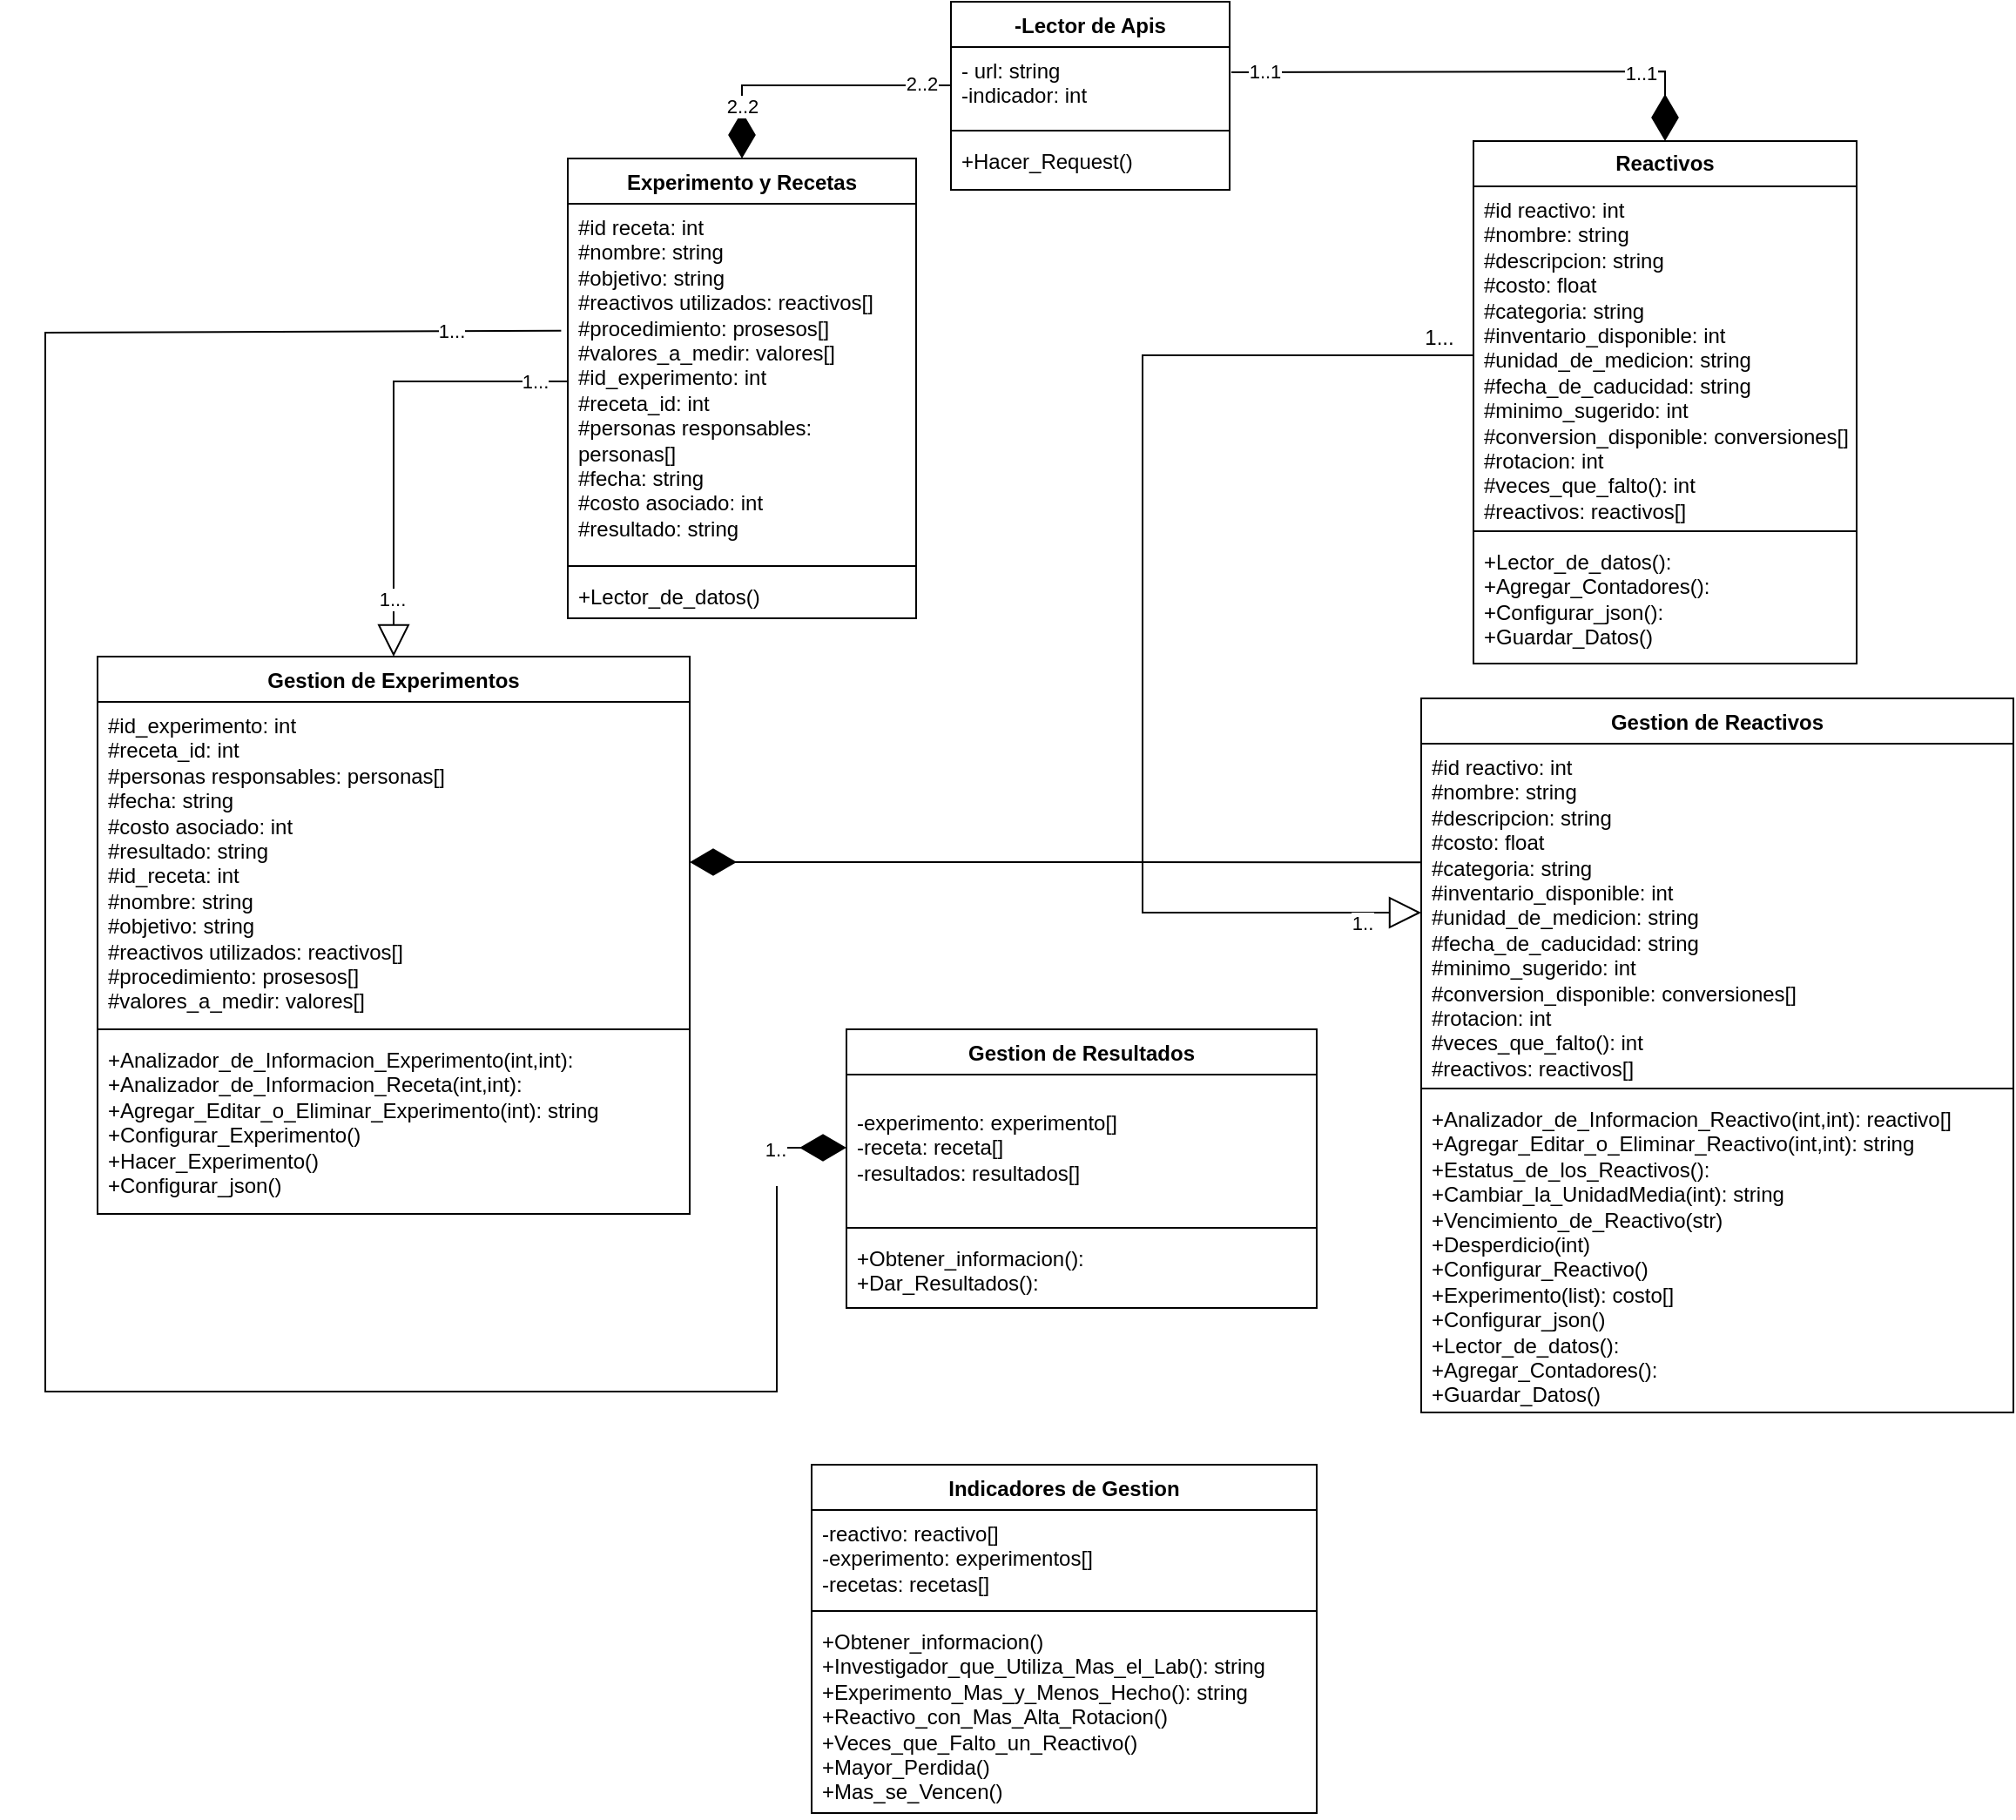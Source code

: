 <mxfile version="26.1.1">
  <diagram id="C5RBs43oDa-KdzZeNtuy" name="Page-1">
    <mxGraphModel dx="2054" dy="2150" grid="1" gridSize="10" guides="1" tooltips="1" connect="1" arrows="1" fold="1" page="1" pageScale="1" pageWidth="827" pageHeight="1169" math="0" shadow="0">
      <root>
        <mxCell id="WIyWlLk6GJQsqaUBKTNV-0" />
        <mxCell id="WIyWlLk6GJQsqaUBKTNV-1" parent="WIyWlLk6GJQsqaUBKTNV-0" />
        <mxCell id="yadymEA7RUQ70bokF_j9-36" value="-Lector de Apis" style="swimlane;fontStyle=1;align=center;verticalAlign=top;childLayout=stackLayout;horizontal=1;startSize=26;horizontalStack=0;resizeParent=1;resizeParentMax=0;resizeLast=0;collapsible=1;marginBottom=0;whiteSpace=wrap;html=1;" parent="WIyWlLk6GJQsqaUBKTNV-1" vertex="1">
          <mxGeometry x="900" y="-1120" width="160" height="108" as="geometry" />
        </mxCell>
        <mxCell id="yadymEA7RUQ70bokF_j9-41" value="- url: string&lt;div&gt;-indicador: int&lt;/div&gt;" style="text;strokeColor=none;fillColor=none;align=left;verticalAlign=top;spacingLeft=4;spacingRight=4;overflow=hidden;rotatable=0;points=[[0,0.5],[1,0.5]];portConstraint=eastwest;whiteSpace=wrap;html=1;" parent="yadymEA7RUQ70bokF_j9-36" vertex="1">
          <mxGeometry y="26" width="160" height="44" as="geometry" />
        </mxCell>
        <mxCell id="yadymEA7RUQ70bokF_j9-38" value="" style="line;strokeWidth=1;fillColor=none;align=left;verticalAlign=middle;spacingTop=-1;spacingLeft=3;spacingRight=3;rotatable=0;labelPosition=right;points=[];portConstraint=eastwest;strokeColor=inherit;" parent="yadymEA7RUQ70bokF_j9-36" vertex="1">
          <mxGeometry y="70" width="160" height="8" as="geometry" />
        </mxCell>
        <mxCell id="yadymEA7RUQ70bokF_j9-39" value="+Hacer_Request()" style="text;strokeColor=none;fillColor=none;align=left;verticalAlign=top;spacingLeft=4;spacingRight=4;overflow=hidden;rotatable=0;points=[[0,0.5],[1,0.5]];portConstraint=eastwest;whiteSpace=wrap;html=1;" parent="yadymEA7RUQ70bokF_j9-36" vertex="1">
          <mxGeometry y="78" width="160" height="30" as="geometry" />
        </mxCell>
        <mxCell id="yadymEA7RUQ70bokF_j9-47" value="Gestion de Reactivos" style="swimlane;fontStyle=1;align=center;verticalAlign=top;childLayout=stackLayout;horizontal=1;startSize=26;horizontalStack=0;resizeParent=1;resizeParentMax=0;resizeLast=0;collapsible=1;marginBottom=0;whiteSpace=wrap;html=1;" parent="WIyWlLk6GJQsqaUBKTNV-1" vertex="1">
          <mxGeometry x="1170" y="-720" width="340" height="410" as="geometry" />
        </mxCell>
        <mxCell id="4Xs0aHdV4oRhz_bXZEXm-0" value="&lt;div&gt;#id reactivo: int&lt;/div&gt;&lt;div&gt;#nombre: string&lt;/div&gt;&lt;div&gt;#descripcion: string&lt;/div&gt;&lt;div&gt;#costo: float&lt;/div&gt;&lt;div&gt;#categoria: string&lt;/div&gt;&lt;div&gt;#inventario_disponible: int&lt;/div&gt;&lt;div&gt;#unidad_de_medicion: string&lt;/div&gt;&lt;div&gt;#fecha_de_caducidad: string&lt;/div&gt;&lt;div&gt;#minimo_sugerido: int&lt;/div&gt;&lt;div&gt;#conversion_disponible: conversiones[]&lt;/div&gt;&lt;div&gt;#rotacion: int&lt;/div&gt;&lt;div&gt;#veces_que_falto(): int&lt;/div&gt;&lt;div&gt;#reactivos: reactivos[]&lt;/div&gt;" style="text;strokeColor=none;fillColor=none;align=left;verticalAlign=top;spacingLeft=4;spacingRight=4;overflow=hidden;rotatable=0;points=[[0,0.5],[1,0.5]];portConstraint=eastwest;whiteSpace=wrap;html=1;" parent="yadymEA7RUQ70bokF_j9-47" vertex="1">
          <mxGeometry y="26" width="340" height="194" as="geometry" />
        </mxCell>
        <mxCell id="yadymEA7RUQ70bokF_j9-49" value="" style="line;strokeWidth=1;fillColor=none;align=left;verticalAlign=middle;spacingTop=-1;spacingLeft=3;spacingRight=3;rotatable=0;labelPosition=right;points=[];portConstraint=eastwest;strokeColor=inherit;" parent="yadymEA7RUQ70bokF_j9-47" vertex="1">
          <mxGeometry y="220" width="340" height="8" as="geometry" />
        </mxCell>
        <mxCell id="yadymEA7RUQ70bokF_j9-50" value="&lt;div&gt;+Analizador_de_Informacion_Reactivo(int,int): reactivo[]&lt;/div&gt;+Agregar_Editar_o_Eliminar_Reactivo(int,int): string&lt;div&gt;+Estatus_de_los_Reactivos():&amp;nbsp;&lt;/div&gt;&lt;div&gt;&lt;span style=&quot;background-color: transparent; color: light-dark(rgb(0, 0, 0), rgb(255, 255, 255));&quot;&gt;+Cambiar_la_UnidadMedia(int): string&lt;/span&gt;&lt;/div&gt;&lt;div&gt;&lt;span style=&quot;background-color: transparent; color: light-dark(rgb(0, 0, 0), rgb(255, 255, 255));&quot;&gt;+Vencimiento_de_Reactivo(str)&lt;/span&gt;&lt;/div&gt;&lt;div&gt;&lt;span style=&quot;background-color: transparent; color: light-dark(rgb(0, 0, 0), rgb(255, 255, 255));&quot;&gt;+Desperdicio(int)&lt;/span&gt;&lt;/div&gt;&lt;div&gt;&lt;span style=&quot;background-color: transparent; color: light-dark(rgb(0, 0, 0), rgb(255, 255, 255));&quot;&gt;+Configurar_Reactivo()&lt;/span&gt;&lt;/div&gt;&lt;div&gt;&lt;div&gt;+Experimento(list): costo[]&lt;/div&gt;&lt;div&gt;+Configurar_json()&lt;/div&gt;&lt;/div&gt;&lt;div&gt;&lt;div&gt;&lt;span style=&quot;background-color: transparent; color: light-dark(rgb(0, 0, 0), rgb(255, 255, 255));&quot;&gt;+Lector_de_datos(&lt;/span&gt;&lt;span style=&quot;background-color: transparent; color: light-dark(rgb(0, 0, 0), rgb(255, 255, 255));&quot;&gt;):&lt;/span&gt;&lt;/div&gt;&lt;/div&gt;&lt;div&gt;&lt;div&gt;&lt;div&gt;+Agregar_Contadores():&lt;/div&gt;&lt;div&gt;+Guardar_Datos()&lt;/div&gt;&lt;/div&gt;&lt;/div&gt;&lt;div&gt;&lt;br&gt;&lt;/div&gt;" style="text;strokeColor=none;fillColor=none;align=left;verticalAlign=top;spacingLeft=4;spacingRight=4;overflow=hidden;rotatable=0;points=[[0,0.5],[1,0.5]];portConstraint=eastwest;whiteSpace=wrap;html=1;" parent="yadymEA7RUQ70bokF_j9-47" vertex="1">
          <mxGeometry y="228" width="340" height="182" as="geometry" />
        </mxCell>
        <mxCell id="yadymEA7RUQ70bokF_j9-51" value="Gestion de Experimentos" style="swimlane;fontStyle=1;align=center;verticalAlign=top;childLayout=stackLayout;horizontal=1;startSize=26;horizontalStack=0;resizeParent=1;resizeParentMax=0;resizeLast=0;collapsible=1;marginBottom=0;whiteSpace=wrap;html=1;" parent="WIyWlLk6GJQsqaUBKTNV-1" vertex="1">
          <mxGeometry x="410" y="-744" width="340" height="320" as="geometry" />
        </mxCell>
        <mxCell id="yyuxzGuzA3rOYkuHmAD6-1" value="#id_experimento: int&lt;div&gt;#receta_id: int&lt;/div&gt;&lt;div&gt;#personas responsables: personas[]&lt;/div&gt;&lt;div&gt;#fecha: string&lt;/div&gt;&lt;div&gt;#costo asociado: int&lt;/div&gt;&lt;div&gt;#resultado: string&lt;/div&gt;&lt;div&gt;#id_receta: int&lt;div&gt;#nombre: string&lt;/div&gt;&lt;div&gt;#objetivo: string&lt;/div&gt;&lt;div&gt;#reactivos utilizados: reactivos[]&lt;/div&gt;&lt;div&gt;#procedimiento: prosesos[]&lt;/div&gt;&lt;div&gt;#valores_a_medir: valores[]&lt;/div&gt;&lt;/div&gt;" style="text;strokeColor=none;fillColor=none;align=left;verticalAlign=top;spacingLeft=4;spacingRight=4;overflow=hidden;rotatable=0;points=[[0,0.5],[1,0.5]];portConstraint=eastwest;whiteSpace=wrap;html=1;" parent="yadymEA7RUQ70bokF_j9-51" vertex="1">
          <mxGeometry y="26" width="340" height="184" as="geometry" />
        </mxCell>
        <mxCell id="yadymEA7RUQ70bokF_j9-53" value="" style="line;strokeWidth=1;fillColor=none;align=left;verticalAlign=middle;spacingTop=-1;spacingLeft=3;spacingRight=3;rotatable=0;labelPosition=right;points=[];portConstraint=eastwest;strokeColor=inherit;" parent="yadymEA7RUQ70bokF_j9-51" vertex="1">
          <mxGeometry y="210" width="340" height="8" as="geometry" />
        </mxCell>
        <mxCell id="os_pkaWNRZKT6Vy84ycI-11" value="&lt;div&gt;+Analizador_de_Informacion_Experimento(int,int):&lt;/div&gt;+Analizador_de_Informacion_Receta(int,int):&lt;div&gt;+Agregar_Editar_o_Eliminar_Experimento(int): string&lt;/div&gt;&lt;div&gt;+Configurar_Experimento()&lt;/div&gt;&lt;div&gt;+Hacer_Experimento()&lt;/div&gt;&lt;div&gt;+Configurar_json()&lt;/div&gt;&lt;div&gt;&lt;br&gt;&lt;/div&gt;" style="text;strokeColor=none;fillColor=none;align=left;verticalAlign=top;spacingLeft=4;spacingRight=4;overflow=hidden;rotatable=0;points=[[0,0.5],[1,0.5]];portConstraint=eastwest;whiteSpace=wrap;html=1;" parent="yadymEA7RUQ70bokF_j9-51" vertex="1">
          <mxGeometry y="218" width="340" height="102" as="geometry" />
        </mxCell>
        <mxCell id="yadymEA7RUQ70bokF_j9-55" value="Gestion de Resultados" style="swimlane;fontStyle=1;align=center;verticalAlign=top;childLayout=stackLayout;horizontal=1;startSize=26;horizontalStack=0;resizeParent=1;resizeParentMax=0;resizeLast=0;collapsible=1;marginBottom=0;whiteSpace=wrap;html=1;" parent="WIyWlLk6GJQsqaUBKTNV-1" vertex="1">
          <mxGeometry x="840" y="-530" width="270" height="160" as="geometry" />
        </mxCell>
        <mxCell id="aQ2S5EROAXTRbDWwuNqQ-2" value="&lt;div&gt;-experimento: experimento[]&lt;/div&gt;&lt;div&gt;-receta: receta[]&lt;/div&gt;&lt;div&gt;-resultados: resultados[]&lt;/div&gt;" style="text;strokeColor=none;fillColor=none;align=left;verticalAlign=middle;spacingLeft=4;spacingRight=4;overflow=hidden;points=[[0,0.5],[1,0.5]];portConstraint=eastwest;rotatable=0;whiteSpace=wrap;html=1;" parent="yadymEA7RUQ70bokF_j9-55" vertex="1">
          <mxGeometry y="26" width="270" height="84" as="geometry" />
        </mxCell>
        <mxCell id="yadymEA7RUQ70bokF_j9-57" value="" style="line;strokeWidth=1;fillColor=none;align=left;verticalAlign=middle;spacingTop=-1;spacingLeft=3;spacingRight=3;rotatable=0;labelPosition=right;points=[];portConstraint=eastwest;strokeColor=inherit;" parent="yadymEA7RUQ70bokF_j9-55" vertex="1">
          <mxGeometry y="110" width="270" height="8" as="geometry" />
        </mxCell>
        <mxCell id="yadymEA7RUQ70bokF_j9-58" value="&lt;div&gt;+Obtener_informacion():&lt;/div&gt;+Dar_Resultados():" style="text;strokeColor=none;fillColor=none;align=left;verticalAlign=top;spacingLeft=4;spacingRight=4;overflow=hidden;rotatable=0;points=[[0,0.5],[1,0.5]];portConstraint=eastwest;whiteSpace=wrap;html=1;" parent="yadymEA7RUQ70bokF_j9-55" vertex="1">
          <mxGeometry y="118" width="270" height="42" as="geometry" />
        </mxCell>
        <mxCell id="yadymEA7RUQ70bokF_j9-59" value="Indicadores de Gestion" style="swimlane;fontStyle=1;align=center;verticalAlign=top;childLayout=stackLayout;horizontal=1;startSize=26;horizontalStack=0;resizeParent=1;resizeParentMax=0;resizeLast=0;collapsible=1;marginBottom=0;whiteSpace=wrap;html=1;" parent="WIyWlLk6GJQsqaUBKTNV-1" vertex="1">
          <mxGeometry x="820" y="-280" width="290" height="200" as="geometry" />
        </mxCell>
        <mxCell id="yadymEA7RUQ70bokF_j9-60" value="-reactivo: reactivo[]&lt;div&gt;-experimento: experimentos[]&lt;/div&gt;&lt;div&gt;-recetas: recetas[]&lt;/div&gt;" style="text;strokeColor=none;fillColor=none;align=left;verticalAlign=top;spacingLeft=4;spacingRight=4;overflow=hidden;rotatable=0;points=[[0,0.5],[1,0.5]];portConstraint=eastwest;whiteSpace=wrap;html=1;" parent="yadymEA7RUQ70bokF_j9-59" vertex="1">
          <mxGeometry y="26" width="290" height="54" as="geometry" />
        </mxCell>
        <mxCell id="yadymEA7RUQ70bokF_j9-61" value="" style="line;strokeWidth=1;fillColor=none;align=left;verticalAlign=middle;spacingTop=-1;spacingLeft=3;spacingRight=3;rotatable=0;labelPosition=right;points=[];portConstraint=eastwest;strokeColor=inherit;" parent="yadymEA7RUQ70bokF_j9-59" vertex="1">
          <mxGeometry y="80" width="290" height="8" as="geometry" />
        </mxCell>
        <mxCell id="yadymEA7RUQ70bokF_j9-62" value="&lt;div&gt;+Obtener_informacion()&lt;/div&gt;+Investigador_que_Utiliza_Mas_el_Lab(): string&lt;div&gt;+Experimento_Mas_y_Menos_Hecho(): string&lt;/div&gt;&lt;div&gt;+Reactivo_con_Mas_Alta_Rotacion()&lt;/div&gt;&lt;div&gt;+Veces_que_Falto_un_Reactivo()&lt;/div&gt;&lt;div&gt;+Mayor_Perdida()&lt;/div&gt;&lt;div&gt;+Mas_se_Vencen()&lt;/div&gt;&lt;div&gt;&lt;div&gt;&lt;br&gt;&lt;/div&gt;&lt;/div&gt;" style="text;strokeColor=none;fillColor=none;align=left;verticalAlign=top;spacingLeft=4;spacingRight=4;overflow=hidden;rotatable=0;points=[[0,0.5],[1,0.5]];portConstraint=eastwest;whiteSpace=wrap;html=1;" parent="yadymEA7RUQ70bokF_j9-59" vertex="1">
          <mxGeometry y="88" width="290" height="112" as="geometry" />
        </mxCell>
        <mxCell id="yadymEA7RUQ70bokF_j9-76" value="&lt;b&gt;Reactivos&lt;/b&gt;" style="swimlane;fontStyle=0;childLayout=stackLayout;horizontal=1;startSize=26;fillColor=none;horizontalStack=0;resizeParent=1;resizeParentMax=0;resizeLast=0;collapsible=1;marginBottom=0;whiteSpace=wrap;html=1;shadow=0;" parent="WIyWlLk6GJQsqaUBKTNV-1" vertex="1">
          <mxGeometry x="1200" y="-1040" width="220" height="300" as="geometry" />
        </mxCell>
        <mxCell id="yadymEA7RUQ70bokF_j9-48" value="&lt;div&gt;#id reactivo: int&lt;/div&gt;&lt;div&gt;#nombre: string&lt;/div&gt;&lt;div&gt;#descripcion: string&lt;/div&gt;&lt;div&gt;#costo: float&lt;/div&gt;&lt;div&gt;#categoria: string&lt;/div&gt;&lt;div&gt;#inventario_disponible: int&lt;/div&gt;&lt;div&gt;#unidad_de_medicion: string&lt;/div&gt;&lt;div&gt;#fecha_de_caducidad: string&lt;/div&gt;&lt;div&gt;#minimo_sugerido: int&lt;/div&gt;&lt;div&gt;#conversion_disponible: conversiones[]&lt;/div&gt;&lt;div&gt;#rotacion: int&lt;/div&gt;&lt;div&gt;#veces_que_falto(): int&lt;/div&gt;&lt;div&gt;#reactivos: reactivos[]&lt;/div&gt;" style="text;strokeColor=none;fillColor=none;align=left;verticalAlign=top;spacingLeft=4;spacingRight=4;overflow=hidden;rotatable=0;points=[[0,0.5],[1,0.5]];portConstraint=eastwest;whiteSpace=wrap;html=1;" parent="yadymEA7RUQ70bokF_j9-76" vertex="1">
          <mxGeometry y="26" width="220" height="194" as="geometry" />
        </mxCell>
        <mxCell id="t76l17fFvI520k2RQgG0-10" value="" style="line;strokeWidth=1;fillColor=none;align=left;verticalAlign=middle;spacingTop=-1;spacingLeft=3;spacingRight=3;rotatable=0;labelPosition=right;points=[];portConstraint=eastwest;strokeColor=inherit;" parent="yadymEA7RUQ70bokF_j9-76" vertex="1">
          <mxGeometry y="220" width="220" height="8" as="geometry" />
        </mxCell>
        <mxCell id="t76l17fFvI520k2RQgG0-11" value="&lt;div&gt;&lt;span style=&quot;background-color: transparent; color: light-dark(rgb(0, 0, 0), rgb(255, 255, 255));&quot;&gt;+Lector_de_datos(&lt;/span&gt;&lt;span style=&quot;background-color: transparent; color: light-dark(rgb(0, 0, 0), rgb(255, 255, 255));&quot;&gt;):&lt;/span&gt;&lt;/div&gt;&lt;div&gt;&lt;div&gt;+Agregar_Contadores():&lt;/div&gt;&lt;div&gt;+Configurar_json():&lt;span style=&quot;background-color: transparent; color: light-dark(rgb(0, 0, 0), rgb(255, 255, 255));&quot;&gt;&lt;/span&gt;&lt;/div&gt;&lt;/div&gt;&lt;div&gt;+Guardar_Datos()&lt;/div&gt;&lt;div&gt;&lt;br&gt;&lt;/div&gt;" style="text;strokeColor=none;fillColor=none;align=left;verticalAlign=top;spacingLeft=4;spacingRight=4;overflow=hidden;rotatable=0;points=[[0,0.5],[1,0.5]];portConstraint=eastwest;whiteSpace=wrap;html=1;" parent="yadymEA7RUQ70bokF_j9-76" vertex="1">
          <mxGeometry y="228" width="220" height="72" as="geometry" />
        </mxCell>
        <mxCell id="yyuxzGuzA3rOYkuHmAD6-4" value="" style="endArrow=block;endSize=16;endFill=0;html=1;rounded=0;exitX=0;exitY=0.5;exitDx=0;exitDy=0;entryX=0.5;entryY=0;entryDx=0;entryDy=0;" parent="WIyWlLk6GJQsqaUBKTNV-1" source="yadymEA7RUQ70bokF_j9-83" target="yadymEA7RUQ70bokF_j9-51" edge="1">
          <mxGeometry width="160" relative="1" as="geometry">
            <mxPoint x="250" y="-830" as="sourcePoint" />
            <mxPoint x="410" y="-830" as="targetPoint" />
            <Array as="points">
              <mxPoint x="580" y="-902" />
            </Array>
          </mxGeometry>
        </mxCell>
        <mxCell id="tEdJfUB1I4vJ0ZCupc6D-0" value="1..." style="edgeLabel;html=1;align=center;verticalAlign=middle;resizable=0;points=[];" vertex="1" connectable="0" parent="yyuxzGuzA3rOYkuHmAD6-4">
          <mxGeometry x="-0.849" relative="1" as="geometry">
            <mxPoint as="offset" />
          </mxGeometry>
        </mxCell>
        <mxCell id="tEdJfUB1I4vJ0ZCupc6D-1" value="1..." style="edgeLabel;html=1;align=center;verticalAlign=middle;resizable=0;points=[];" vertex="1" connectable="0" parent="yyuxzGuzA3rOYkuHmAD6-4">
          <mxGeometry x="0.743" y="-1" relative="1" as="geometry">
            <mxPoint as="offset" />
          </mxGeometry>
        </mxCell>
        <mxCell id="t76l17fFvI520k2RQgG0-0" value="Experimento y Recetas&lt;div&gt;&lt;br&gt;&lt;/div&gt;" style="swimlane;fontStyle=1;align=center;verticalAlign=top;childLayout=stackLayout;horizontal=1;startSize=26;horizontalStack=0;resizeParent=1;resizeParentMax=0;resizeLast=0;collapsible=1;marginBottom=0;whiteSpace=wrap;html=1;" parent="WIyWlLk6GJQsqaUBKTNV-1" vertex="1">
          <mxGeometry x="680" y="-1030" width="200" height="264" as="geometry" />
        </mxCell>
        <mxCell id="yadymEA7RUQ70bokF_j9-83" value="#id receta: int&lt;div&gt;#nombre: string&lt;/div&gt;&lt;div&gt;#objetivo: string&lt;/div&gt;&lt;div&gt;#reactivos utilizados: reactivos[]&lt;/div&gt;&lt;div&gt;#procedimiento: prosesos[]&lt;/div&gt;&lt;div&gt;#valores_a_medir: valores[]&lt;/div&gt;&lt;div&gt;#id_experimento: int&lt;div&gt;#receta_id: int&lt;/div&gt;&lt;div&gt;#personas responsables: personas[]&lt;/div&gt;&lt;div&gt;#fecha: string&lt;/div&gt;&lt;div&gt;#costo asociado: int&lt;/div&gt;&lt;div&gt;#resultado: string&lt;/div&gt;&lt;/div&gt;" style="text;strokeColor=none;fillColor=none;align=left;verticalAlign=top;spacingLeft=4;spacingRight=4;overflow=hidden;rotatable=0;points=[[0,0.5],[1,0.5]];portConstraint=eastwest;whiteSpace=wrap;html=1;" parent="t76l17fFvI520k2RQgG0-0" vertex="1">
          <mxGeometry y="26" width="200" height="204" as="geometry" />
        </mxCell>
        <mxCell id="t76l17fFvI520k2RQgG0-2" value="" style="line;strokeWidth=1;fillColor=none;align=left;verticalAlign=middle;spacingTop=-1;spacingLeft=3;spacingRight=3;rotatable=0;labelPosition=right;points=[];portConstraint=eastwest;strokeColor=inherit;" parent="t76l17fFvI520k2RQgG0-0" vertex="1">
          <mxGeometry y="230" width="200" height="8" as="geometry" />
        </mxCell>
        <mxCell id="t76l17fFvI520k2RQgG0-3" value="+Lector_de_datos()" style="text;strokeColor=none;fillColor=none;align=left;verticalAlign=top;spacingLeft=4;spacingRight=4;overflow=hidden;rotatable=0;points=[[0,0.5],[1,0.5]];portConstraint=eastwest;whiteSpace=wrap;html=1;" parent="t76l17fFvI520k2RQgG0-0" vertex="1">
          <mxGeometry y="238" width="200" height="26" as="geometry" />
        </mxCell>
        <mxCell id="t76l17fFvI520k2RQgG0-18" value="" style="endArrow=block;endSize=16;endFill=0;html=1;rounded=0;exitX=0;exitY=0.5;exitDx=0;exitDy=0;entryX=0;entryY=0.5;entryDx=0;entryDy=0;" parent="WIyWlLk6GJQsqaUBKTNV-1" source="yadymEA7RUQ70bokF_j9-48" target="4Xs0aHdV4oRhz_bXZEXm-0" edge="1">
          <mxGeometry width="160" relative="1" as="geometry">
            <mxPoint x="1450" y="-960" as="sourcePoint" />
            <mxPoint x="1025" y="-650" as="targetPoint" />
            <Array as="points">
              <mxPoint x="1010" y="-917" />
              <mxPoint x="1010" y="-597" />
            </Array>
          </mxGeometry>
        </mxCell>
        <mxCell id="tEdJfUB1I4vJ0ZCupc6D-9" value="1.." style="edgeLabel;html=1;align=center;verticalAlign=middle;resizable=0;points=[];" vertex="1" connectable="0" parent="t76l17fFvI520k2RQgG0-18">
          <mxGeometry x="0.898" y="-6" relative="1" as="geometry">
            <mxPoint as="offset" />
          </mxGeometry>
        </mxCell>
        <mxCell id="slcs6eY3vTVtAFyWJ08a-0" value="" style="endArrow=diamondThin;endFill=1;endSize=24;html=1;rounded=0;exitX=0;exitY=0.5;exitDx=0;exitDy=0;entryX=0.5;entryY=0;entryDx=0;entryDy=0;" parent="WIyWlLk6GJQsqaUBKTNV-1" source="yadymEA7RUQ70bokF_j9-41" target="t76l17fFvI520k2RQgG0-0" edge="1">
          <mxGeometry width="160" relative="1" as="geometry">
            <mxPoint x="800" y="-1070" as="sourcePoint" />
            <mxPoint x="960" y="-1070" as="targetPoint" />
            <Array as="points">
              <mxPoint x="780" y="-1072" />
            </Array>
          </mxGeometry>
        </mxCell>
        <mxCell id="tEdJfUB1I4vJ0ZCupc6D-5" value="2..2" style="edgeLabel;html=1;align=center;verticalAlign=middle;resizable=0;points=[];" vertex="1" connectable="0" parent="slcs6eY3vTVtAFyWJ08a-0">
          <mxGeometry x="0.632" y="1" relative="1" as="geometry">
            <mxPoint x="-1" as="offset" />
          </mxGeometry>
        </mxCell>
        <mxCell id="tEdJfUB1I4vJ0ZCupc6D-6" value="2..2" style="edgeLabel;html=1;align=center;verticalAlign=middle;resizable=0;points=[];" vertex="1" connectable="0" parent="slcs6eY3vTVtAFyWJ08a-0">
          <mxGeometry x="-0.781" y="-1" relative="1" as="geometry">
            <mxPoint as="offset" />
          </mxGeometry>
        </mxCell>
        <mxCell id="slcs6eY3vTVtAFyWJ08a-2" value="" style="endArrow=diamondThin;endFill=1;endSize=24;html=1;rounded=0;exitX=1.006;exitY=0.33;exitDx=0;exitDy=0;entryX=0.5;entryY=0;entryDx=0;entryDy=0;exitPerimeter=0;" parent="WIyWlLk6GJQsqaUBKTNV-1" source="yadymEA7RUQ70bokF_j9-41" target="yadymEA7RUQ70bokF_j9-76" edge="1">
          <mxGeometry width="160" relative="1" as="geometry">
            <mxPoint x="1140" y="-1060" as="sourcePoint" />
            <mxPoint x="1300" y="-1060" as="targetPoint" />
            <Array as="points">
              <mxPoint x="1310" y="-1080" />
            </Array>
          </mxGeometry>
        </mxCell>
        <mxCell id="tEdJfUB1I4vJ0ZCupc6D-7" value="1..1" style="edgeLabel;html=1;align=center;verticalAlign=middle;resizable=0;points=[];" vertex="1" connectable="0" parent="slcs6eY3vTVtAFyWJ08a-2">
          <mxGeometry x="-0.872" y="1" relative="1" as="geometry">
            <mxPoint as="offset" />
          </mxGeometry>
        </mxCell>
        <mxCell id="tEdJfUB1I4vJ0ZCupc6D-8" value="1..1" style="edgeLabel;html=1;align=center;verticalAlign=middle;resizable=0;points=[];" vertex="1" connectable="0" parent="slcs6eY3vTVtAFyWJ08a-2">
          <mxGeometry x="0.626" y="-1" relative="1" as="geometry">
            <mxPoint as="offset" />
          </mxGeometry>
        </mxCell>
        <mxCell id="LU0Vcx3iYuOPcYGcIiNK-2" value="" style="endArrow=diamondThin;endFill=1;endSize=24;html=1;rounded=0;exitX=0;exitY=0.351;exitDx=0;exitDy=0;entryX=1;entryY=0.5;entryDx=0;entryDy=0;exitPerimeter=0;" parent="WIyWlLk6GJQsqaUBKTNV-1" source="4Xs0aHdV4oRhz_bXZEXm-0" target="yyuxzGuzA3rOYkuHmAD6-1" edge="1">
          <mxGeometry width="160" relative="1" as="geometry">
            <mxPoint x="1025" y="-626" as="sourcePoint" />
            <mxPoint x="870" y="-650" as="targetPoint" />
            <Array as="points" />
          </mxGeometry>
        </mxCell>
        <mxCell id="d5HlpbwFhTDfElRz1fkL-0" value="" style="endArrow=diamondThin;endFill=1;endSize=24;html=1;rounded=0;exitX=-0.019;exitY=0.357;exitDx=0;exitDy=0;entryX=0;entryY=0.5;entryDx=0;entryDy=0;exitPerimeter=0;" parent="WIyWlLk6GJQsqaUBKTNV-1" source="yadymEA7RUQ70bokF_j9-83" target="aQ2S5EROAXTRbDWwuNqQ-2" edge="1">
          <mxGeometry width="160" relative="1" as="geometry">
            <mxPoint x="270" y="-390" as="sourcePoint" />
            <mxPoint x="260" y="-470" as="targetPoint" />
            <Array as="points">
              <mxPoint x="380" y="-930" />
              <mxPoint x="380" y="-322" />
              <mxPoint x="800" y="-322" />
              <mxPoint x="800" y="-462" />
            </Array>
          </mxGeometry>
        </mxCell>
        <mxCell id="tEdJfUB1I4vJ0ZCupc6D-3" value="1..." style="edgeLabel;html=1;align=center;verticalAlign=middle;resizable=0;points=[];" vertex="1" connectable="0" parent="d5HlpbwFhTDfElRz1fkL-0">
          <mxGeometry x="-0.916" relative="1" as="geometry">
            <mxPoint as="offset" />
          </mxGeometry>
        </mxCell>
        <mxCell id="tEdJfUB1I4vJ0ZCupc6D-4" value="1..&lt;div&gt;&lt;br&gt;&lt;/div&gt;" style="edgeLabel;html=1;align=center;verticalAlign=middle;resizable=0;points=[];" vertex="1" connectable="0" parent="d5HlpbwFhTDfElRz1fkL-0">
          <mxGeometry x="0.936" y="1" relative="1" as="geometry">
            <mxPoint as="offset" />
          </mxGeometry>
        </mxCell>
        <mxCell id="tEdJfUB1I4vJ0ZCupc6D-2" value="1..." style="text;html=1;align=center;verticalAlign=middle;resizable=0;points=[];autosize=1;strokeColor=none;fillColor=none;" vertex="1" parent="WIyWlLk6GJQsqaUBKTNV-1">
          <mxGeometry x="1160" y="-942" width="40" height="30" as="geometry" />
        </mxCell>
      </root>
    </mxGraphModel>
  </diagram>
</mxfile>
